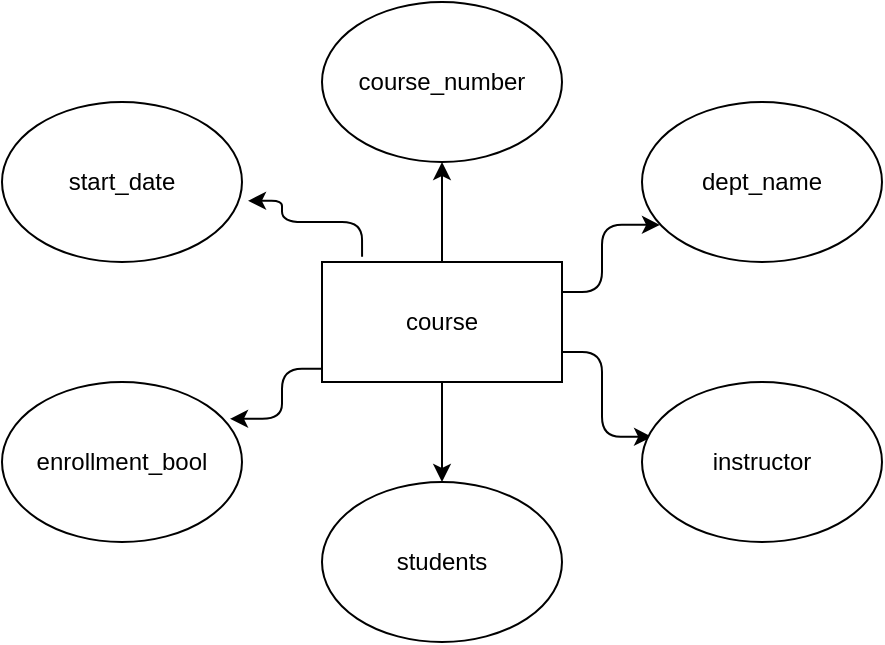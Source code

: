 <mxfile>
    <diagram id="zQgm2d1J99b4V07B1p7S" name="Page-1">
        <mxGraphModel dx="1030" dy="604" grid="1" gridSize="10" guides="1" tooltips="1" connect="1" arrows="1" fold="1" page="0" pageScale="1" pageWidth="850" pageHeight="1100" math="0" shadow="0">
            <root>
                <mxCell id="0"/>
                <mxCell id="1" parent="0"/>
                <mxCell id="9" style="edgeStyle=orthogonalEdgeStyle;html=1;exitX=0.5;exitY=0;exitDx=0;exitDy=0;entryX=0.5;entryY=1;entryDx=0;entryDy=0;" parent="1" source="2" target="4" edge="1">
                    <mxGeometry relative="1" as="geometry"/>
                </mxCell>
                <mxCell id="10" style="edgeStyle=orthogonalEdgeStyle;html=1;exitX=1;exitY=0.25;exitDx=0;exitDy=0;entryX=0.075;entryY=0.768;entryDx=0;entryDy=0;entryPerimeter=0;" parent="1" source="2" target="5" edge="1">
                    <mxGeometry relative="1" as="geometry"/>
                </mxCell>
                <mxCell id="11" style="edgeStyle=orthogonalEdgeStyle;html=1;exitX=1;exitY=0.75;exitDx=0;exitDy=0;entryX=0.042;entryY=0.343;entryDx=0;entryDy=0;entryPerimeter=0;" parent="1" source="2" target="6" edge="1">
                    <mxGeometry relative="1" as="geometry"/>
                </mxCell>
                <mxCell id="12" style="edgeStyle=orthogonalEdgeStyle;html=1;exitX=0.5;exitY=1;exitDx=0;exitDy=0;entryX=0.5;entryY=0;entryDx=0;entryDy=0;" parent="1" source="2" target="3" edge="1">
                    <mxGeometry relative="1" as="geometry"/>
                </mxCell>
                <mxCell id="13" style="edgeStyle=orthogonalEdgeStyle;html=1;exitX=0.008;exitY=0.89;exitDx=0;exitDy=0;entryX=0.95;entryY=0.23;entryDx=0;entryDy=0;entryPerimeter=0;exitPerimeter=0;" parent="1" source="2" target="8" edge="1">
                    <mxGeometry relative="1" as="geometry"/>
                </mxCell>
                <mxCell id="14" style="edgeStyle=orthogonalEdgeStyle;html=1;entryX=1.025;entryY=0.618;entryDx=0;entryDy=0;entryPerimeter=0;exitX=0.167;exitY=-0.043;exitDx=0;exitDy=0;exitPerimeter=0;" parent="1" source="2" target="7" edge="1">
                    <mxGeometry relative="1" as="geometry">
                        <mxPoint x="380" y="270" as="sourcePoint"/>
                        <Array as="points">
                            <mxPoint x="380" y="260"/>
                            <mxPoint x="340" y="260"/>
                            <mxPoint x="340" y="249"/>
                        </Array>
                    </mxGeometry>
                </mxCell>
                <mxCell id="2" value="course" style="rounded=0;whiteSpace=wrap;html=1;" parent="1" vertex="1">
                    <mxGeometry x="360" y="280" width="120" height="60" as="geometry"/>
                </mxCell>
                <mxCell id="3" value="students" style="ellipse;whiteSpace=wrap;html=1;" parent="1" vertex="1">
                    <mxGeometry x="360" y="390" width="120" height="80" as="geometry"/>
                </mxCell>
                <mxCell id="4" value="course_number" style="ellipse;whiteSpace=wrap;html=1;" parent="1" vertex="1">
                    <mxGeometry x="360" y="150" width="120" height="80" as="geometry"/>
                </mxCell>
                <mxCell id="5" value="dept_name" style="ellipse;whiteSpace=wrap;html=1;" parent="1" vertex="1">
                    <mxGeometry x="520" y="200" width="120" height="80" as="geometry"/>
                </mxCell>
                <mxCell id="6" value="instructor" style="ellipse;whiteSpace=wrap;html=1;" parent="1" vertex="1">
                    <mxGeometry x="520" y="340" width="120" height="80" as="geometry"/>
                </mxCell>
                <mxCell id="7" value="start_date" style="ellipse;whiteSpace=wrap;html=1;" parent="1" vertex="1">
                    <mxGeometry x="200" y="200" width="120" height="80" as="geometry"/>
                </mxCell>
                <mxCell id="8" value="enrollment_bool" style="ellipse;whiteSpace=wrap;html=1;" parent="1" vertex="1">
                    <mxGeometry x="200" y="340" width="120" height="80" as="geometry"/>
                </mxCell>
            </root>
        </mxGraphModel>
    </diagram>
</mxfile>